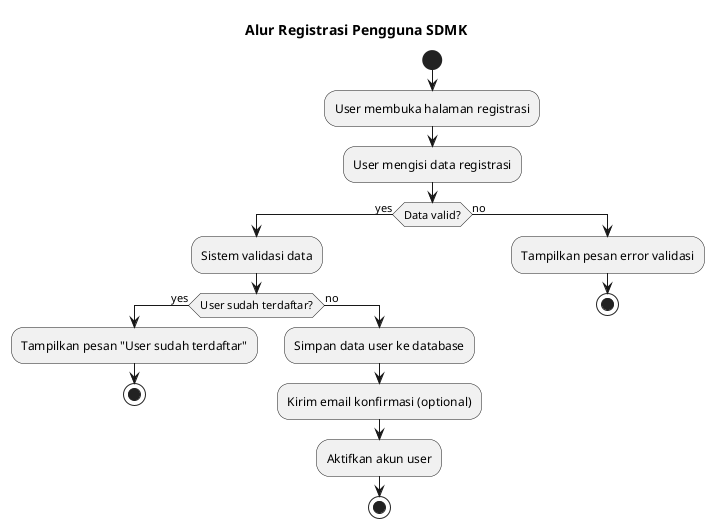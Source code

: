 @startuml registration_flow
title Alur Registrasi Pengguna SDMK

start

:User membuka halaman registrasi;
:User mengisi data registrasi;
if (Data valid?) then (yes)
  :Sistem validasi data;
  if (User sudah terdaftar?) then (yes)
    :Tampilkan pesan "User sudah terdaftar";
    stop
  else (no)
    :Simpan data user ke database;
    :Kirim email konfirmasi (optional);
    :Aktifkan akun user;
    stop
  endif
else (no)
  :Tampilkan pesan error validasi;
  stop
endif

@enduml
